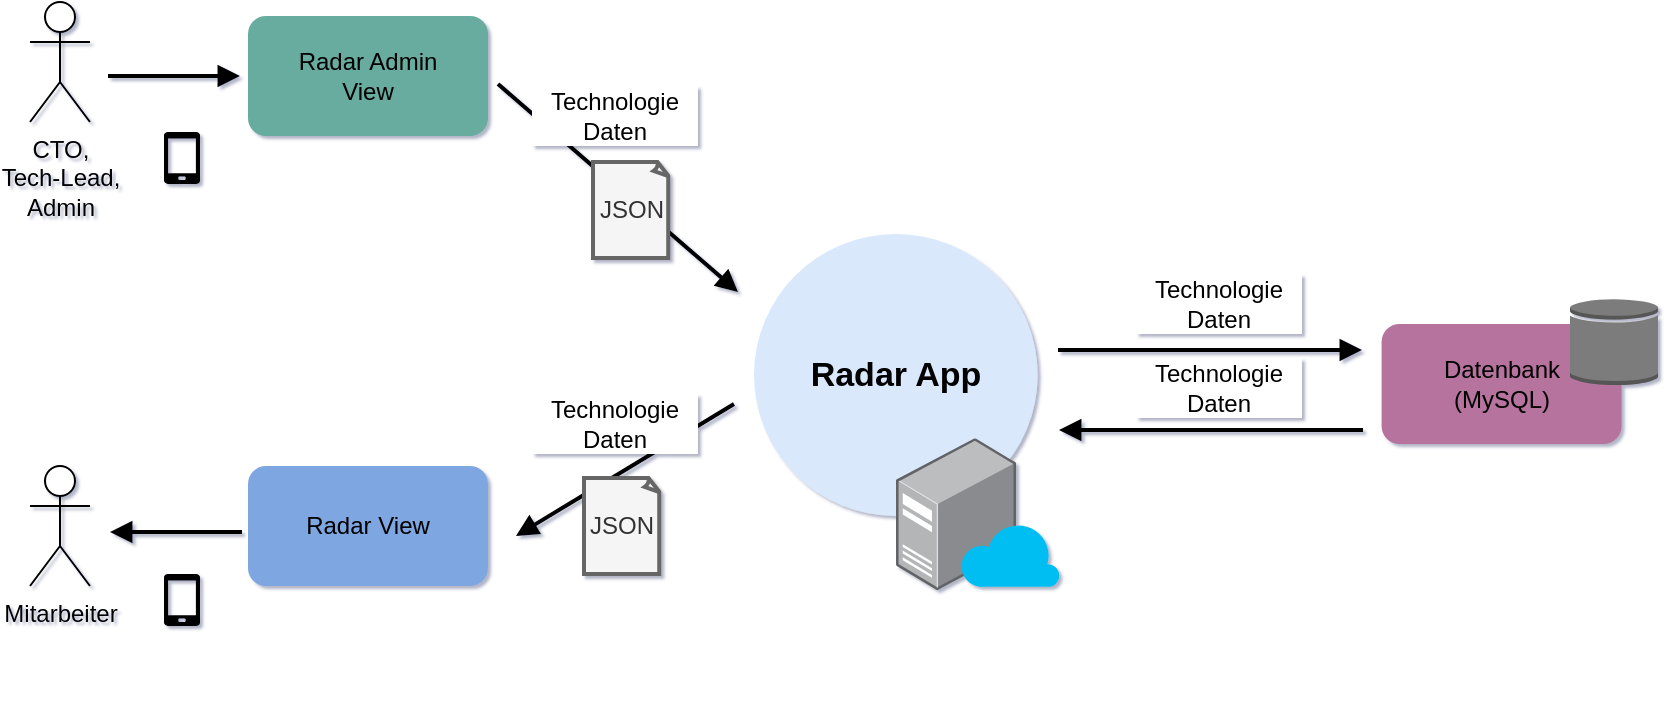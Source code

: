 <mxfile version="22.1.18" type="device" pages="3">
  <diagram name="System Context" id="PWsrpjNlWM2ix0Js0bhV">
    <mxGraphModel dx="1193" dy="613" grid="0" gridSize="10" guides="1" tooltips="1" connect="1" arrows="1" fold="1" page="1" pageScale="1" pageWidth="1169" pageHeight="827" math="0" shadow="1">
      <root>
        <mxCell id="3OkNHKKBAnKet6JqpqXn-0" />
        <mxCell id="3OkNHKKBAnKet6JqpqXn-1" parent="3OkNHKKBAnKet6JqpqXn-0" />
        <mxCell id="3OkNHKKBAnKet6JqpqXn-6" value="" style="endArrow=block;html=1;rounded=0;startArrow=none;startFill=0;endFill=1;fillColor=#dae8fc;strokeColor=#000000;strokeWidth=2;" parent="3OkNHKKBAnKet6JqpqXn-1" edge="1">
          <mxGeometry width="50" height="50" relative="1" as="geometry">
            <mxPoint x="428" y="247" as="sourcePoint" />
            <mxPoint x="548" y="351" as="targetPoint" />
          </mxGeometry>
        </mxCell>
        <mxCell id="qUv1ZflmbJ9DnBy_6KJ4-0" value="&lt;font style=&quot;font-size: 17px;&quot;&gt;&lt;b&gt;Radar App&lt;/b&gt;&lt;/font&gt;" style="ellipse;whiteSpace=wrap;html=1;fillColor=#DAE8FC;strokeColor=none;" parent="3OkNHKKBAnKet6JqpqXn-1" vertex="1">
          <mxGeometry x="556" y="322" width="141.81" height="141" as="geometry" />
        </mxCell>
        <mxCell id="qUv1ZflmbJ9DnBy_6KJ4-1" value="Radar Admin&lt;br&gt;View" style="rounded=1;whiteSpace=wrap;html=1;fillColor=#67AB9F;strokeColor=none;verticalAlign=middle;" parent="3OkNHKKBAnKet6JqpqXn-1" vertex="1">
          <mxGeometry x="303" y="213" width="120" height="60" as="geometry" />
        </mxCell>
        <mxCell id="qUv1ZflmbJ9DnBy_6KJ4-2" value="Datenbank&lt;br&gt;(MySQL)" style="rounded=1;whiteSpace=wrap;html=1;fillColor=#B5739D;strokeColor=none;verticalAlign=middle;" parent="3OkNHKKBAnKet6JqpqXn-1" vertex="1">
          <mxGeometry x="869.79" y="367" width="120" height="60" as="geometry" />
        </mxCell>
        <mxCell id="qUv1ZflmbJ9DnBy_6KJ4-6" value="Radar View" style="rounded=1;whiteSpace=wrap;html=1;fillColor=#7EA6E0;strokeColor=none;verticalAlign=middle;" parent="3OkNHKKBAnKet6JqpqXn-1" vertex="1">
          <mxGeometry x="303" y="438" width="120" height="60" as="geometry" />
        </mxCell>
        <mxCell id="qUv1ZflmbJ9DnBy_6KJ4-7" value="CTO,&lt;br&gt;Tech-Lead,&lt;br&gt;Admin" style="shape=umlActor;verticalLabelPosition=bottom;verticalAlign=top;html=1;outlineConnect=0;" parent="3OkNHKKBAnKet6JqpqXn-1" vertex="1">
          <mxGeometry x="194" y="206" width="30" height="60" as="geometry" />
        </mxCell>
        <mxCell id="qUv1ZflmbJ9DnBy_6KJ4-10" value="" style="endArrow=block;html=1;rounded=0;startArrow=none;startFill=0;endFill=1;fillColor=#dae8fc;strokeColor=#000000;strokeWidth=2;" parent="3OkNHKKBAnKet6JqpqXn-1" edge="1">
          <mxGeometry width="50" height="50" relative="1" as="geometry">
            <mxPoint x="233" y="243" as="sourcePoint" />
            <mxPoint x="299" y="243" as="targetPoint" />
          </mxGeometry>
        </mxCell>
        <mxCell id="qUv1ZflmbJ9DnBy_6KJ4-16" value="" style="endArrow=block;html=1;rounded=0;startArrow=none;startFill=0;endFill=1;fillColor=#dae8fc;strokeColor=#000000;strokeWidth=2;" parent="3OkNHKKBAnKet6JqpqXn-1" edge="1">
          <mxGeometry width="50" height="50" relative="1" as="geometry">
            <mxPoint x="546" y="407" as="sourcePoint" />
            <mxPoint x="437" y="473" as="targetPoint" />
          </mxGeometry>
        </mxCell>
        <mxCell id="qUv1ZflmbJ9DnBy_6KJ4-17" value="" style="endArrow=block;html=1;rounded=0;startArrow=none;startFill=0;endFill=1;fillColor=#dae8fc;strokeColor=#000000;strokeWidth=2;" parent="3OkNHKKBAnKet6JqpqXn-1" edge="1">
          <mxGeometry width="50" height="50" relative="1" as="geometry">
            <mxPoint x="708" y="380" as="sourcePoint" />
            <mxPoint x="860" y="380" as="targetPoint" />
          </mxGeometry>
        </mxCell>
        <mxCell id="2dAx4cfAYEyzeFtEEIi--0" value="JSON" style="whiteSpace=wrap;html=1;shape=mxgraph.basic.document;strokeWidth=2;strokeColor=#666666;fillColor=#f5f5f5;fontColor=#333333;" parent="3OkNHKKBAnKet6JqpqXn-1" vertex="1">
          <mxGeometry x="475.5" y="286" width="38" height="48" as="geometry" />
        </mxCell>
        <mxCell id="L3KhhyRXoRQfwYCywlY0-0" value="Mitarbeiter" style="shape=umlActor;verticalLabelPosition=bottom;verticalAlign=top;html=1;outlineConnect=0;" parent="3OkNHKKBAnKet6JqpqXn-1" vertex="1">
          <mxGeometry x="194" y="438" width="30" height="60" as="geometry" />
        </mxCell>
        <mxCell id="qNx4rTt5h_UctDYhjGWx-6" value="" style="endArrow=none;html=1;rounded=0;startArrow=block;startFill=1;endFill=0;fillColor=#dae8fc;strokeColor=#000000;strokeWidth=2;" edge="1" parent="3OkNHKKBAnKet6JqpqXn-1">
          <mxGeometry width="50" height="50" relative="1" as="geometry">
            <mxPoint x="234" y="471" as="sourcePoint" />
            <mxPoint x="300" y="471" as="targetPoint" />
          </mxGeometry>
        </mxCell>
        <mxCell id="qNx4rTt5h_UctDYhjGWx-9" value="JSON" style="whiteSpace=wrap;html=1;shape=mxgraph.basic.document;strokeWidth=2;strokeColor=#666666;fillColor=#f5f5f5;fontColor=#333333;" vertex="1" parent="3OkNHKKBAnKet6JqpqXn-1">
          <mxGeometry x="471" y="444" width="38" height="48" as="geometry" />
        </mxCell>
        <mxCell id="qNx4rTt5h_UctDYhjGWx-10" value="" style="endArrow=none;html=1;rounded=0;startArrow=block;startFill=1;endFill=0;fillColor=#dae8fc;strokeColor=#000000;strokeWidth=2;" edge="1" parent="3OkNHKKBAnKet6JqpqXn-1">
          <mxGeometry width="50" height="50" relative="1" as="geometry">
            <mxPoint x="708.5" y="420" as="sourcePoint" />
            <mxPoint x="860.5" y="420" as="targetPoint" />
          </mxGeometry>
        </mxCell>
        <mxCell id="qNx4rTt5h_UctDYhjGWx-11" value="Technologie&lt;br&gt;Daten" style="text;html=1;strokeColor=none;fillColor=default;align=center;verticalAlign=middle;whiteSpace=wrap;rounded=0;" vertex="1" parent="3OkNHKKBAnKet6JqpqXn-1">
          <mxGeometry x="747" y="384" width="83" height="30" as="geometry" />
        </mxCell>
        <mxCell id="qNx4rTt5h_UctDYhjGWx-12" value="Technologie&lt;br&gt;Daten" style="text;html=1;strokeColor=none;fillColor=default;align=center;verticalAlign=middle;whiteSpace=wrap;rounded=0;" vertex="1" parent="3OkNHKKBAnKet6JqpqXn-1">
          <mxGeometry x="747" y="342" width="83" height="30" as="geometry" />
        </mxCell>
        <mxCell id="qNx4rTt5h_UctDYhjGWx-13" value="Technologie&lt;br&gt;Daten" style="text;html=1;strokeColor=none;fillColor=default;align=center;verticalAlign=middle;whiteSpace=wrap;rounded=0;" vertex="1" parent="3OkNHKKBAnKet6JqpqXn-1">
          <mxGeometry x="445" y="402" width="83" height="30" as="geometry" />
        </mxCell>
        <mxCell id="qNx4rTt5h_UctDYhjGWx-14" value="Technologie Daten" style="text;html=1;strokeColor=none;fillColor=default;align=center;verticalAlign=middle;whiteSpace=wrap;rounded=0;" vertex="1" parent="3OkNHKKBAnKet6JqpqXn-1">
          <mxGeometry x="445" y="248" width="83" height="30" as="geometry" />
        </mxCell>
        <mxCell id="qNx4rTt5h_UctDYhjGWx-16" value="" style="sketch=0;pointerEvents=1;shadow=0;dashed=0;html=1;strokeColor=none;fillColor=#000000;labelPosition=center;verticalLabelPosition=bottom;verticalAlign=top;outlineConnect=0;align=center;shape=mxgraph.office.devices.cell_phone_generic;" vertex="1" parent="3OkNHKKBAnKet6JqpqXn-1">
          <mxGeometry x="261" y="271" width="18" height="26" as="geometry" />
        </mxCell>
        <mxCell id="qNx4rTt5h_UctDYhjGWx-18" value="" style="shape=image;html=1;verticalAlign=top;verticalLabelPosition=bottom;labelBackgroundColor=default;imageAspect=0;aspect=fixed;image=https://cdn0.iconfinder.com/data/icons/devices-42/512/Normal_LCD-128.png;fontColor=default;" vertex="1" parent="3OkNHKKBAnKet6JqpqXn-1">
          <mxGeometry x="284" y="275" width="59" height="59" as="geometry" />
        </mxCell>
        <mxCell id="qNx4rTt5h_UctDYhjGWx-19" value="" style="sketch=0;pointerEvents=1;shadow=0;dashed=0;html=1;strokeColor=none;fillColor=#000000;labelPosition=center;verticalLabelPosition=bottom;verticalAlign=top;outlineConnect=0;align=center;shape=mxgraph.office.devices.cell_phone_generic;" vertex="1" parent="3OkNHKKBAnKet6JqpqXn-1">
          <mxGeometry x="261" y="492" width="18" height="26" as="geometry" />
        </mxCell>
        <mxCell id="qNx4rTt5h_UctDYhjGWx-20" value="" style="shape=image;html=1;verticalAlign=top;verticalLabelPosition=bottom;labelBackgroundColor=default;imageAspect=0;aspect=fixed;image=https://cdn0.iconfinder.com/data/icons/devices-42/512/Normal_LCD-128.png;fontColor=default;" vertex="1" parent="3OkNHKKBAnKet6JqpqXn-1">
          <mxGeometry x="284" y="496" width="59" height="59" as="geometry" />
        </mxCell>
        <mxCell id="qNx4rTt5h_UctDYhjGWx-21" value="" style="image;points=[];aspect=fixed;html=1;align=center;shadow=0;dashed=0;image=img/lib/allied_telesis/computer_and_terminals/Server_Desktop.svg;" vertex="1" parent="3OkNHKKBAnKet6JqpqXn-1">
          <mxGeometry x="627" y="424" width="60" height="76.06" as="geometry" />
        </mxCell>
        <mxCell id="qNx4rTt5h_UctDYhjGWx-22" value="" style="outlineConnect=0;dashed=0;verticalLabelPosition=bottom;verticalAlign=top;align=center;html=1;shape=mxgraph.aws3.generic_database;fillColor=#7D7C7C;gradientColor=none;labelBackgroundColor=default;" vertex="1" parent="3OkNHKKBAnKet6JqpqXn-1">
          <mxGeometry x="964" y="354" width="44" height="43.5" as="geometry" />
        </mxCell>
        <mxCell id="qNx4rTt5h_UctDYhjGWx-23" value="" style="verticalLabelPosition=bottom;html=1;verticalAlign=top;align=center;strokeColor=none;fillColor=#00BEF2;shape=mxgraph.azure.cloud;" vertex="1" parent="3OkNHKKBAnKet6JqpqXn-1">
          <mxGeometry x="659" y="466" width="50" height="32.5" as="geometry" />
        </mxCell>
      </root>
    </mxGraphModel>
  </diagram>
  <diagram id="JNZTNtQ4WkllEEtq93uE" name="LogPersistor">
    <mxGraphModel dx="1593" dy="613" grid="0" gridSize="10" guides="1" tooltips="1" connect="1" arrows="1" fold="1" page="0" pageScale="1" pageWidth="1169" pageHeight="827" math="0" shadow="1">
      <root>
        <mxCell id="0" />
        <mxCell id="1" parent="0" />
        <mxCell id="Hkr3MTcpXpwOyXGEg0JC-1" value="User" style="swimlane;fontStyle=0;childLayout=stackLayout;horizontal=1;startSize=37;fillColor=#6686B5;horizontalStack=0;resizeParent=1;resizeParentMax=0;resizeLast=0;collapsible=1;marginBottom=0;whiteSpace=wrap;html=1;strokeColor=none;fontColor=#FFFFFF;" parent="1" vertex="1">
          <mxGeometry x="-54" y="325" width="139" height="137" as="geometry" />
        </mxCell>
        <mxCell id="S0xKpToKgN8cubN7hgM0-8" value="id" style="text;strokeColor=none;fillColor=#D4E1F5;align=left;verticalAlign=top;spacingLeft=4;spacingRight=4;overflow=hidden;rotatable=0;points=[[0,0.5],[1,0.5]];portConstraint=eastwest;whiteSpace=wrap;html=1;fontStyle=4" vertex="1" parent="Hkr3MTcpXpwOyXGEg0JC-1">
          <mxGeometry y="37" width="139" height="25" as="geometry" />
        </mxCell>
        <mxCell id="Hkr3MTcpXpwOyXGEg0JC-4" value="email: string" style="text;strokeColor=none;fillColor=#D4E1F5;align=left;verticalAlign=top;spacingLeft=4;spacingRight=4;overflow=hidden;rotatable=0;points=[[0,0.5],[1,0.5]];portConstraint=eastwest;whiteSpace=wrap;html=1;fontStyle=0" parent="Hkr3MTcpXpwOyXGEg0JC-1" vertex="1">
          <mxGeometry y="62" width="139" height="25" as="geometry" />
        </mxCell>
        <mxCell id="JSRrs-3UyAOpGAqoS3Q2-3" value="password: string" style="text;strokeColor=none;fillColor=#D4E1F5;align=left;verticalAlign=top;spacingLeft=4;spacingRight=4;overflow=hidden;rotatable=0;points=[[0,0.5],[1,0.5]];portConstraint=eastwest;whiteSpace=wrap;html=1;" parent="Hkr3MTcpXpwOyXGEg0JC-1" vertex="1">
          <mxGeometry y="87" width="139" height="25" as="geometry" />
        </mxCell>
        <mxCell id="S0xKpToKgN8cubN7hgM0-7" value="role: Role" style="text;strokeColor=none;fillColor=#D4E1F5;align=left;verticalAlign=top;spacingLeft=4;spacingRight=4;overflow=hidden;rotatable=0;points=[[0,0.5],[1,0.5]];portConstraint=eastwest;whiteSpace=wrap;html=1;" vertex="1" parent="Hkr3MTcpXpwOyXGEg0JC-1">
          <mxGeometry y="112" width="139" height="25" as="geometry" />
        </mxCell>
        <mxCell id="S0xKpToKgN8cubN7hgM0-1" value="Role" style="swimlane;fontStyle=0;childLayout=stackLayout;horizontal=1;startSize=37;fillColor=#67AB9F;horizontalStack=0;resizeParent=1;resizeParentMax=0;resizeLast=0;collapsible=1;marginBottom=0;whiteSpace=wrap;html=1;strokeColor=none;fontColor=#FFFFFF;" vertex="1" parent="1">
          <mxGeometry x="197" y="325" width="139" height="112" as="geometry" />
        </mxCell>
        <mxCell id="S0xKpToKgN8cubN7hgM0-9" value="id" style="text;strokeColor=none;fillColor=#D5E8D4;align=left;verticalAlign=top;spacingLeft=4;spacingRight=4;overflow=hidden;rotatable=0;points=[[0,0.5],[1,0.5]];portConstraint=eastwest;whiteSpace=wrap;html=1;fontStyle=4" vertex="1" parent="S0xKpToKgN8cubN7hgM0-1">
          <mxGeometry y="37" width="139" height="25" as="geometry" />
        </mxCell>
        <mxCell id="S0xKpToKgN8cubN7hgM0-2" value="name: string" style="text;strokeColor=none;fillColor=#D5E8D4;align=left;verticalAlign=top;spacingLeft=4;spacingRight=4;overflow=hidden;rotatable=0;points=[[0,0.5],[1,0.5]];portConstraint=eastwest;whiteSpace=wrap;html=1;fontStyle=0" vertex="1" parent="S0xKpToKgN8cubN7hgM0-1">
          <mxGeometry y="62" width="139" height="25" as="geometry" />
        </mxCell>
        <mxCell id="S0xKpToKgN8cubN7hgM0-3" value="write: bool" style="text;strokeColor=none;fillColor=#D5E8D4;align=left;verticalAlign=top;spacingLeft=4;spacingRight=4;overflow=hidden;rotatable=0;points=[[0,0.5],[1,0.5]];portConstraint=eastwest;whiteSpace=wrap;html=1;" vertex="1" parent="S0xKpToKgN8cubN7hgM0-1">
          <mxGeometry y="87" width="139" height="25" as="geometry" />
        </mxCell>
        <mxCell id="S0xKpToKgN8cubN7hgM0-4" value="Tech" style="swimlane;fontStyle=0;childLayout=stackLayout;horizontal=1;startSize=37;fillColor=#B5739D;horizontalStack=0;resizeParent=1;resizeParentMax=0;resizeLast=0;collapsible=1;marginBottom=0;whiteSpace=wrap;html=1;strokeColor=none;fontColor=#FFFFFF;" vertex="1" parent="1">
          <mxGeometry x="-54" y="540" width="139" height="162" as="geometry" />
        </mxCell>
        <mxCell id="S0xKpToKgN8cubN7hgM0-5" value="id" style="text;strokeColor=none;fillColor=#E6D0DE;align=left;verticalAlign=top;spacingLeft=4;spacingRight=4;overflow=hidden;rotatable=0;points=[[0,0.5],[1,0.5]];portConstraint=eastwest;whiteSpace=wrap;html=1;fontStyle=4" vertex="1" parent="S0xKpToKgN8cubN7hgM0-4">
          <mxGeometry y="37" width="139" height="25" as="geometry" />
        </mxCell>
        <mxCell id="S0xKpToKgN8cubN7hgM0-6" value="name: string" style="text;strokeColor=none;fillColor=#E6D0DE;align=left;verticalAlign=top;spacingLeft=4;spacingRight=4;overflow=hidden;rotatable=0;points=[[0,0.5],[1,0.5]];portConstraint=eastwest;whiteSpace=wrap;html=1;" vertex="1" parent="S0xKpToKgN8cubN7hgM0-4">
          <mxGeometry y="62" width="139" height="25" as="geometry" />
        </mxCell>
        <mxCell id="qFDnYNQq_pEMgKMf-b5Z-11" value="description: string" style="text;strokeColor=none;fillColor=#E6D0DE;align=left;verticalAlign=top;spacingLeft=4;spacingRight=4;overflow=hidden;rotatable=0;points=[[0,0.5],[1,0.5]];portConstraint=eastwest;whiteSpace=wrap;html=1;" vertex="1" parent="S0xKpToKgN8cubN7hgM0-4">
          <mxGeometry y="87" width="139" height="25" as="geometry" />
        </mxCell>
        <mxCell id="S0xKpToKgN8cubN7hgM0-11" value="stage: enum" style="text;strokeColor=none;fillColor=#E6D0DE;align=left;verticalAlign=top;spacingLeft=4;spacingRight=4;overflow=hidden;rotatable=0;points=[[0,0.5],[1,0.5]];portConstraint=eastwest;whiteSpace=wrap;html=1;" vertex="1" parent="S0xKpToKgN8cubN7hgM0-4">
          <mxGeometry y="112" width="139" height="25" as="geometry" />
        </mxCell>
        <mxCell id="S0xKpToKgN8cubN7hgM0-10" value="category: Category" style="text;strokeColor=none;fillColor=#E6D0DE;align=left;verticalAlign=top;spacingLeft=4;spacingRight=4;overflow=hidden;rotatable=0;points=[[0,0.5],[1,0.5]];portConstraint=eastwest;whiteSpace=wrap;html=1;" vertex="1" parent="S0xKpToKgN8cubN7hgM0-4">
          <mxGeometry y="137" width="139" height="25" as="geometry" />
        </mxCell>
        <mxCell id="S0xKpToKgN8cubN7hgM0-12" value="Category" style="swimlane;fontStyle=0;childLayout=stackLayout;horizontal=1;startSize=37;fillColor=#B5739D;horizontalStack=0;resizeParent=1;resizeParentMax=0;resizeLast=0;collapsible=1;marginBottom=0;whiteSpace=wrap;html=1;strokeColor=none;fontColor=#FFFFFF;" vertex="1" parent="1">
          <mxGeometry x="197" y="517" width="139" height="87" as="geometry" />
        </mxCell>
        <mxCell id="S0xKpToKgN8cubN7hgM0-13" value="id" style="text;strokeColor=none;fillColor=#E6D0DE;align=left;verticalAlign=top;spacingLeft=4;spacingRight=4;overflow=hidden;rotatable=0;points=[[0,0.5],[1,0.5]];portConstraint=eastwest;whiteSpace=wrap;html=1;fontStyle=4" vertex="1" parent="S0xKpToKgN8cubN7hgM0-12">
          <mxGeometry y="37" width="139" height="25" as="geometry" />
        </mxCell>
        <mxCell id="S0xKpToKgN8cubN7hgM0-14" value="name: string" style="text;strokeColor=none;fillColor=#E6D0DE;align=left;verticalAlign=top;spacingLeft=4;spacingRight=4;overflow=hidden;rotatable=0;points=[[0,0.5],[1,0.5]];portConstraint=eastwest;whiteSpace=wrap;html=1;" vertex="1" parent="S0xKpToKgN8cubN7hgM0-12">
          <mxGeometry y="62" width="139" height="25" as="geometry" />
        </mxCell>
        <mxCell id="qFDnYNQq_pEMgKMf-b5Z-2" value="&lt;span style=&quot;background-color: initial;&quot;&gt;Frameworks&lt;/span&gt;&lt;br&gt;&lt;span style=&quot;background-color: initial;&quot;&gt;Tools&lt;/span&gt;&lt;br&gt;&lt;span style=&quot;background-color: initial;&quot;&gt;Languages&lt;/span&gt;&lt;br&gt;&lt;span style=&quot;background-color: initial;&quot;&gt;Platforms&lt;/span&gt;&lt;br&gt;&lt;span style=&quot;background-color: initial;&quot;&gt;Techniques&lt;/span&gt;" style="text;html=1;strokeColor=none;fillColor=default;align=left;verticalAlign=middle;whiteSpace=wrap;rounded=0;fontSize=9;" vertex="1" parent="1">
          <mxGeometry x="358" y="493" width="60" height="63.5" as="geometry" />
        </mxCell>
        <mxCell id="qFDnYNQq_pEMgKMf-b5Z-3" value="&lt;span style=&quot;background-color: initial;&quot;&gt;User&lt;/span&gt;&lt;br&gt;&lt;span style=&quot;background-color: initial;&quot;&gt;CTO&lt;/span&gt;&lt;br&gt;&lt;span style=&quot;background-color: initial;&quot;&gt;Tech-Lead&lt;/span&gt;&lt;br&gt;&lt;span style=&quot;background-color: initial;&quot;&gt;Admin&lt;/span&gt;" style="text;html=1;strokeColor=none;fillColor=default;align=left;verticalAlign=middle;whiteSpace=wrap;rounded=0;fontSize=9;" vertex="1" parent="1">
          <mxGeometry x="358" y="303" width="53" height="44" as="geometry" />
        </mxCell>
        <mxCell id="qFDnYNQq_pEMgKMf-b5Z-4" value="&lt;span style=&quot;color: rgb(234, 107, 102); background-color: initial;&quot;&gt;Hold&lt;/span&gt;&lt;br&gt;&lt;span style=&quot;color: rgb(255, 181, 112); background-color: initial;&quot;&gt;Assess&lt;/span&gt;&lt;br&gt;&lt;span style=&quot;color: rgb(103, 171, 159); background-color: initial;&quot;&gt;Trial&lt;/span&gt;&lt;br&gt;&lt;span style=&quot;color: rgb(126, 166, 224); background-color: initial;&quot;&gt;Adopt&lt;/span&gt;" style="text;html=1;strokeColor=none;fillColor=default;align=left;verticalAlign=middle;whiteSpace=wrap;rounded=0;fontSize=9;" vertex="1" parent="1">
          <mxGeometry x="-133" y="524" width="40" height="53.25" as="geometry" />
        </mxCell>
        <mxCell id="qFDnYNQq_pEMgKMf-b5Z-5" value="Project" style="swimlane;fontStyle=0;childLayout=stackLayout;horizontal=1;startSize=37;fillColor=#B5739D;horizontalStack=0;resizeParent=1;resizeParentMax=0;resizeLast=0;collapsible=1;marginBottom=0;whiteSpace=wrap;html=1;strokeColor=none;fontColor=#FFFFFF;" vertex="1" parent="1">
          <mxGeometry x="197" y="673" width="139" height="162" as="geometry" />
        </mxCell>
        <mxCell id="qFDnYNQq_pEMgKMf-b5Z-6" value="id" style="text;strokeColor=none;fillColor=#E6D0DE;align=left;verticalAlign=top;spacingLeft=4;spacingRight=4;overflow=hidden;rotatable=0;points=[[0,0.5],[1,0.5]];portConstraint=eastwest;whiteSpace=wrap;html=1;fontStyle=4" vertex="1" parent="qFDnYNQq_pEMgKMf-b5Z-5">
          <mxGeometry y="37" width="139" height="25" as="geometry" />
        </mxCell>
        <mxCell id="qFDnYNQq_pEMgKMf-b5Z-7" value="name: string" style="text;strokeColor=none;fillColor=#E6D0DE;align=left;verticalAlign=top;spacingLeft=4;spacingRight=4;overflow=hidden;rotatable=0;points=[[0,0.5],[1,0.5]];portConstraint=eastwest;whiteSpace=wrap;html=1;" vertex="1" parent="qFDnYNQq_pEMgKMf-b5Z-5">
          <mxGeometry y="62" width="139" height="25" as="geometry" />
        </mxCell>
        <mxCell id="qFDnYNQq_pEMgKMf-b5Z-12" value="description: string" style="text;strokeColor=none;fillColor=#E6D0DE;align=left;verticalAlign=top;spacingLeft=4;spacingRight=4;overflow=hidden;rotatable=0;points=[[0,0.5],[1,0.5]];portConstraint=eastwest;whiteSpace=wrap;html=1;" vertex="1" parent="qFDnYNQq_pEMgKMf-b5Z-5">
          <mxGeometry y="87" width="139" height="25" as="geometry" />
        </mxCell>
        <mxCell id="qFDnYNQq_pEMgKMf-b5Z-10" value="start: date" style="text;strokeColor=none;fillColor=#E6D0DE;align=left;verticalAlign=top;spacingLeft=4;spacingRight=4;overflow=hidden;rotatable=0;points=[[0,0.5],[1,0.5]];portConstraint=eastwest;whiteSpace=wrap;html=1;" vertex="1" parent="qFDnYNQq_pEMgKMf-b5Z-5">
          <mxGeometry y="112" width="139" height="25" as="geometry" />
        </mxCell>
        <mxCell id="qFDnYNQq_pEMgKMf-b5Z-8" value="state: enum" style="text;strokeColor=none;fillColor=#E6D0DE;align=left;verticalAlign=top;spacingLeft=4;spacingRight=4;overflow=hidden;rotatable=0;points=[[0,0.5],[1,0.5]];portConstraint=eastwest;whiteSpace=wrap;html=1;" vertex="1" parent="qFDnYNQq_pEMgKMf-b5Z-5">
          <mxGeometry y="137" width="139" height="25" as="geometry" />
        </mxCell>
      </root>
    </mxGraphModel>
  </diagram>
  <diagram name="C4 Component" id="zhOwaqE3LZWm2vX7Hq_P">
    <mxGraphModel dx="2085" dy="1266" grid="0" gridSize="10" guides="1" tooltips="1" connect="1" arrows="1" fold="1" page="0" pageScale="1" pageWidth="1169" pageHeight="827" math="0" shadow="0">
      <root>
        <mxCell id="WGap_7K1UXHqGxUl4VkD-0" />
        <mxCell id="WGap_7K1UXHqGxUl4VkD-1" parent="WGap_7K1UXHqGxUl4VkD-0" />
        <mxCell id="WGap_7K1UXHqGxUl4VkD-2" value="" style="rounded=0;whiteSpace=wrap;html=1;strokeWidth=4;strokeColor=#7EA6E0;" parent="WGap_7K1UXHqGxUl4VkD-1" vertex="1">
          <mxGeometry x="-85" y="-44" width="1623" height="607" as="geometry" />
        </mxCell>
        <mxCell id="WGap_7K1UXHqGxUl4VkD-3" value="&lt;b style=&quot;border-color: var(--border-color); color: rgb(126, 166, 224); font-size: 16px;&quot;&gt;Logger&lt;/b&gt;" style="text;html=1;strokeColor=none;fillColor=none;align=center;verticalAlign=middle;whiteSpace=wrap;rounded=0;fontSize=16;" parent="WGap_7K1UXHqGxUl4VkD-1" vertex="1">
          <mxGeometry x="-77" y="-37" width="60" height="30" as="geometry" />
        </mxCell>
        <mxCell id="WGap_7K1UXHqGxUl4VkD-6" value="" style="rounded=1;whiteSpace=wrap;html=1;strokeWidth=3;fillColor=none;strokeColor=#D4E1F5;dashed=1;arcSize=9;" parent="WGap_7K1UXHqGxUl4VkD-1" vertex="1">
          <mxGeometry x="743" y="-26" width="776" height="362" as="geometry" />
        </mxCell>
        <mxCell id="WGap_7K1UXHqGxUl4VkD-9" value="&lt;b style=&quot;border-color: var(--border-color); font-size: 12px;&quot;&gt;Docker Container&lt;/b&gt;" style="text;html=1;strokeColor=none;fillColor=none;align=right;verticalAlign=middle;whiteSpace=wrap;rounded=0;fontSize=12;fontColor=#D4E1F5;" parent="WGap_7K1UXHqGxUl4VkD-1" vertex="1">
          <mxGeometry x="1303" y="-29" width="182.25" height="30" as="geometry" />
        </mxCell>
        <mxCell id="WGap_7K1UXHqGxUl4VkD-12" value="" style="rounded=0;orthogonalLoop=1;jettySize=auto;html=1;endArrow=halfCircle;endFill=0;endSize=6;strokeWidth=3;sketch=0;exitX=0.5;exitY=1;exitDx=0;exitDy=0;strokeColor=#B9E0A5;" parent="WGap_7K1UXHqGxUl4VkD-1" source="WGap_7K1UXHqGxUl4VkD-4" target="WGap_7K1UXHqGxUl4VkD-14" edge="1">
          <mxGeometry relative="1" as="geometry">
            <mxPoint x="-180" y="-54" as="sourcePoint" />
          </mxGeometry>
        </mxCell>
        <mxCell id="WGap_7K1UXHqGxUl4VkD-13" value="" style="rounded=0;orthogonalLoop=1;jettySize=auto;html=1;endArrow=oval;endFill=0;sketch=0;sourcePerimeterSpacing=0;targetPerimeterSpacing=0;endSize=10;strokeWidth=3;strokeColor=#A9C4EB;" parent="WGap_7K1UXHqGxUl4VkD-1" source="WGap_7K1UXHqGxUl4VkD-18" target="WGap_7K1UXHqGxUl4VkD-14" edge="1">
          <mxGeometry relative="1" as="geometry">
            <mxPoint x="82" y="4" as="sourcePoint" />
            <mxPoint x="33" y="-77" as="targetPoint" />
          </mxGeometry>
        </mxCell>
        <mxCell id="WGap_7K1UXHqGxUl4VkD-14" value="" style="ellipse;whiteSpace=wrap;html=1;align=center;aspect=fixed;fillColor=none;strokeColor=none;resizable=0;perimeter=centerPerimeter;rotatable=0;allowArrows=0;points=[];outlineConnect=1;" parent="WGap_7K1UXHqGxUl4VkD-1" vertex="1">
          <mxGeometry x="76.5" y="-100" width="10" height="10" as="geometry" />
        </mxCell>
        <mxCell id="WGap_7K1UXHqGxUl4VkD-17" value="" style="shape=module;align=left;spacingLeft=20;align=center;verticalAlign=top;whiteSpace=wrap;html=1;strokeColor=#7EA6E0;strokeWidth=3;fillColor=#F0F6FF;" parent="WGap_7K1UXHqGxUl4VkD-1" vertex="1">
          <mxGeometry x="1511" y="-61" width="46" height="49" as="geometry" />
        </mxCell>
        <mxCell id="WGap_7K1UXHqGxUl4VkD-19" value="" style="rounded=0;orthogonalLoop=1;jettySize=auto;html=1;endArrow=oval;endFill=0;sketch=0;sourcePerimeterSpacing=0;targetPerimeterSpacing=0;endSize=10;exitX=0;exitY=0.5;exitDx=0;exitDy=0;strokeWidth=3;strokeColor=#A9C4EB;" parent="WGap_7K1UXHqGxUl4VkD-1" source="WGap_7K1UXHqGxUl4VkD-21" edge="1">
          <mxGeometry relative="1" as="geometry">
            <mxPoint x="666.25" y="114" as="sourcePoint" />
            <mxPoint x="676.75" y="101" as="targetPoint" />
          </mxGeometry>
        </mxCell>
        <mxCell id="WGap_7K1UXHqGxUl4VkD-20" value="" style="rounded=0;whiteSpace=wrap;html=1;strokeColor=none;fillColor=#7EA6E0;" parent="WGap_7K1UXHqGxUl4VkD-1" vertex="1">
          <mxGeometry x="622.25" y="92.5" width="18" height="18" as="geometry" />
        </mxCell>
        <mxCell id="WGap_7K1UXHqGxUl4VkD-21" value="" style="rounded=0;whiteSpace=wrap;html=1;strokeColor=none;fillColor=#7EA6E0;" parent="WGap_7K1UXHqGxUl4VkD-1" vertex="1">
          <mxGeometry x="755.25" y="93.5" width="18" height="17" as="geometry" />
        </mxCell>
        <mxCell id="WGap_7K1UXHqGxUl4VkD-22" value="" style="rounded=0;orthogonalLoop=1;jettySize=auto;html=1;endArrow=halfCircle;endFill=0;endSize=6;strokeWidth=3;sketch=0;exitX=1;exitY=0.5;exitDx=0;exitDy=0;strokeColor=#A9C4EB;fontColor=#7EA6E0;" parent="WGap_7K1UXHqGxUl4VkD-1" source="WGap_7K1UXHqGxUl4VkD-20" edge="1">
          <mxGeometry relative="1" as="geometry">
            <mxPoint x="533.25" y="-128" as="sourcePoint" />
            <mxPoint x="676" y="101" as="targetPoint" />
          </mxGeometry>
        </mxCell>
        <mxCell id="WGap_7K1UXHqGxUl4VkD-24" value="" style="endArrow=none;dashed=1;html=1;rounded=0;strokeWidth=3;strokeColor=#A9C4EB;entryX=0.5;entryY=0;entryDx=0;entryDy=0;" parent="WGap_7K1UXHqGxUl4VkD-1" edge="1">
          <mxGeometry width="50" height="50" relative="1" as="geometry">
            <mxPoint x="700.25" y="348" as="sourcePoint" />
            <mxPoint x="702.25" y="-44" as="targetPoint" />
          </mxGeometry>
        </mxCell>
        <mxCell id="WGap_7K1UXHqGxUl4VkD-25" value="&lt;i&gt;TCP/IP&lt;/i&gt;&lt;br&gt;&lt;b&gt;gRPC&lt;/b&gt;" style="shape=parallelogram;perimeter=parallelogramPerimeter;whiteSpace=wrap;html=1;fixedSize=1;fillColor=#CCCCCC;strokeColor=#808080;fontColor=#333333;strokeWidth=3;" parent="WGap_7K1UXHqGxUl4VkD-1" vertex="1">
          <mxGeometry x="655.25" y="31" width="95" height="38" as="geometry" />
        </mxCell>
        <mxCell id="WGap_7K1UXHqGxUl4VkD-26" value="&lt;i style=&quot;&quot;&gt;Interface&lt;/i&gt;&lt;br&gt;&lt;b&gt;StringPersistor&lt;/b&gt;" style="shape=parallelogram;perimeter=parallelogramPerimeter;whiteSpace=wrap;html=1;fixedSize=1;fillColor=#CCCCCC;strokeColor=#808080;fontColor=#333333;strokeWidth=3;" parent="WGap_7K1UXHqGxUl4VkD-1" vertex="1">
          <mxGeometry x="120.38" y="549.75" width="120" height="38" as="geometry" />
        </mxCell>
        <mxCell id="WGap_7K1UXHqGxUl4VkD-28" value="" style="rounded=0;orthogonalLoop=1;jettySize=auto;html=1;endArrow=oval;endFill=0;sketch=0;sourcePerimeterSpacing=0;targetPerimeterSpacing=0;endSize=10;exitX=0.5;exitY=0;exitDx=0;exitDy=0;strokeWidth=3;strokeColor=#FFCE9F;entryX=0.082;entryY=1;entryDx=0;entryDy=0;entryPerimeter=0;fontStyle=4" parent="WGap_7K1UXHqGxUl4VkD-1" source="WGap_7K1UXHqGxUl4VkD-5" edge="1">
          <mxGeometry relative="1" as="geometry">
            <mxPoint x="222" y="72.75" as="sourcePoint" />
            <mxPoint x="91.284" y="541.75" as="targetPoint" />
          </mxGeometry>
        </mxCell>
        <mxCell id="WGap_7K1UXHqGxUl4VkD-29" value="" style="rounded=0;whiteSpace=wrap;html=1;strokeColor=none;fillColor=#97D077;" parent="WGap_7K1UXHqGxUl4VkD-1" vertex="1">
          <mxGeometry x="72.88" y="-150" width="18.25" height="17" as="geometry" />
        </mxCell>
        <mxCell id="WGap_7K1UXHqGxUl4VkD-30" value="" style="rounded=0;whiteSpace=wrap;html=1;strokeColor=none;fillColor=#FFB570;" parent="WGap_7K1UXHqGxUl4VkD-1" vertex="1">
          <mxGeometry x="81.25" y="613.75" width="17" height="19" as="geometry" />
        </mxCell>
        <mxCell id="WGap_7K1UXHqGxUl4VkD-33" value="" style="endArrow=none;dashed=1;html=1;rounded=0;entryX=0.998;entryY=0.652;entryDx=0;entryDy=0;strokeWidth=3;strokeColor=#A9C4EB;exitX=-0.001;exitY=0.648;exitDx=0;exitDy=0;exitPerimeter=0;entryPerimeter=0;" parent="WGap_7K1UXHqGxUl4VkD-1" source="WGap_7K1UXHqGxUl4VkD-2" target="WGap_7K1UXHqGxUl4VkD-2" edge="1">
          <mxGeometry width="50" height="50" relative="1" as="geometry">
            <mxPoint x="269" y="338" as="sourcePoint" />
            <mxPoint x="269" y="16" as="targetPoint" />
          </mxGeometry>
        </mxCell>
        <mxCell id="KcWEL4tCAEOGpetpcVfy-0" value="&lt;i style=&quot;&quot;&gt;Interface&lt;/i&gt;&lt;br&gt;&lt;b&gt;Logger&lt;/b&gt;" style="shape=parallelogram;perimeter=parallelogramPerimeter;whiteSpace=wrap;html=1;fixedSize=1;fillColor=#CCCCCC;strokeColor=#808080;fontColor=#333333;strokeWidth=3;" parent="WGap_7K1UXHqGxUl4VkD-1" vertex="1">
          <mxGeometry x="103" y="-102" width="120" height="38" as="geometry" />
        </mxCell>
        <mxCell id="WGap_7K1UXHqGxUl4VkD-18" value="" style="rounded=0;whiteSpace=wrap;html=1;strokeColor=none;fillColor=#7EA6E0;" parent="WGap_7K1UXHqGxUl4VkD-1" vertex="1">
          <mxGeometry x="73.88" y="-15" width="17.25" height="18" as="geometry" />
        </mxCell>
        <mxCell id="WGap_7K1UXHqGxUl4VkD-4" value="&lt;font color=&quot;#97d077&quot; style=&quot;font-size: 15px;&quot;&gt;&lt;b&gt;DemoApp&lt;/b&gt;&lt;/font&gt;" style="rounded=0;whiteSpace=wrap;html=1;strokeWidth=4;strokeColor=#97D077;fillColor=#F1FEF1;" parent="WGap_7K1UXHqGxUl4VkD-1" vertex="1">
          <mxGeometry x="6" y="-215" width="151" height="72" as="geometry" />
        </mxCell>
        <mxCell id="WGap_7K1UXHqGxUl4VkD-15" value="" style="shape=module;align=left;spacingLeft=20;align=center;verticalAlign=top;whiteSpace=wrap;html=1;strokeColor=#97D077;strokeWidth=3;fillColor=#F1FEF1;" parent="WGap_7K1UXHqGxUl4VkD-1" vertex="1">
          <mxGeometry x="130" y="-228" width="46" height="49" as="geometry" />
        </mxCell>
        <mxCell id="WGap_7K1UXHqGxUl4VkD-5" value="&lt;font color=&quot;#ffb570&quot; style=&quot;font-size: 15px;&quot;&gt;&lt;b style=&quot;&quot;&gt;StringPersistorFile&lt;/b&gt;&lt;/font&gt;" style="rounded=0;whiteSpace=wrap;html=1;strokeWidth=4;strokeColor=#FFB570;fillColor=#FDF2E7;" parent="WGap_7K1UXHqGxUl4VkD-1" vertex="1">
          <mxGeometry x="-19" y="622.75" width="217.5" height="72" as="geometry" />
        </mxCell>
        <mxCell id="WGap_7K1UXHqGxUl4VkD-16" value="" style="shape=module;align=left;spacingLeft=20;align=center;verticalAlign=top;whiteSpace=wrap;html=1;strokeColor=#FFB570;strokeWidth=3;fillColor=#FDF2E7;" parent="WGap_7K1UXHqGxUl4VkD-1" vertex="1">
          <mxGeometry x="170.75" y="606.75" width="46" height="49" as="geometry" />
        </mxCell>
        <mxCell id="WGap_7K1UXHqGxUl4VkD-10" value="" style="rounded=1;whiteSpace=wrap;html=1;strokeWidth=3;strokeColor=#7EA6E0;fillColor=#F0F6FF;arcSize=8;" parent="WGap_7K1UXHqGxUl4VkD-1" vertex="1">
          <mxGeometry x="-33" y="-4" width="661" height="326" as="geometry" />
        </mxCell>
        <mxCell id="6vE3cE2ghhiLQ3v0NX1T-0" value="&lt;font style=&quot;font-size: 14px;&quot; color=&quot;#ffffff&quot;&gt;&lt;b&gt;Distributed&lt;br&gt;Logger&lt;/b&gt;&lt;/font&gt;" style="rounded=1;whiteSpace=wrap;html=1;strokeWidth=3;shadow=0;strokeColor=none;fillColor=#A9C4EB;glass=0;arcSize=8;" parent="WGap_7K1UXHqGxUl4VkD-1" vertex="1">
          <mxGeometry x="15.5" y="73.25" width="131.99" height="73.5" as="geometry" />
        </mxCell>
        <mxCell id="W9MN3MFFY5Va1ulGQVxV-3" value="&lt;b style=&quot;border-color: var(--border-color); color: rgb(126, 166, 224); font-size: 16px;&quot;&gt;Logger Component&lt;/b&gt;" style="text;html=1;strokeColor=none;fillColor=none;align=right;verticalAlign=middle;whiteSpace=wrap;rounded=0;fontSize=16;" parent="WGap_7K1UXHqGxUl4VkD-1" vertex="1">
          <mxGeometry x="413" y="-7" width="207" height="35" as="geometry" />
        </mxCell>
        <mxCell id="W9MN3MFFY5Va1ulGQVxV-6" value="&lt;span style=&quot;border-color: var(--border-color); color: rgb(126, 166, 224);&quot;&gt;sends log&lt;/span&gt;" style="text;html=1;strokeColor=none;fillColor=none;align=center;verticalAlign=middle;whiteSpace=wrap;rounded=0;fontSize=14;" parent="WGap_7K1UXHqGxUl4VkD-1" vertex="1">
          <mxGeometry x="509" y="65.5" width="101" height="47" as="geometry" />
        </mxCell>
        <mxCell id="W9MN3MFFY5Va1ulGQVxV-10" style="rounded=0;orthogonalLoop=1;jettySize=auto;html=1;exitX=0.173;exitY=0.018;exitDx=0;exitDy=0;endArrow=block;endFill=1;strokeWidth=2;strokeColor=#7EA6E0;dashed=1;entryX=0.5;entryY=0;entryDx=0;entryDy=0;exitPerimeter=0;" parent="WGap_7K1UXHqGxUl4VkD-1" source="WGap_7K1UXHqGxUl4VkD-10" target="6vE3cE2ghhiLQ3v0NX1T-0" edge="1">
          <mxGeometry relative="1" as="geometry">
            <mxPoint x="93" y="13" as="sourcePoint" />
            <mxPoint x="389" y="77" as="targetPoint" />
          </mxGeometry>
        </mxCell>
        <mxCell id="W9MN3MFFY5Va1ulGQVxV-11" value="&lt;font color=&quot;#7ea6e0&quot;&gt;logs&amp;nbsp;&lt;/font&gt;" style="text;html=1;strokeColor=none;fillColor=none;align=center;verticalAlign=middle;whiteSpace=wrap;rounded=0;fontSize=14;" parent="WGap_7K1UXHqGxUl4VkD-1" vertex="1">
          <mxGeometry x="72.88" y="11" width="72.01" height="39" as="geometry" />
        </mxCell>
        <mxCell id="ktwEsMU4ccCFR6Lyg7ZV-0" value="&lt;font style=&quot;font-size: 10px;&quot;&gt;[TCP - HTTP/2]&lt;/font&gt;" style="text;html=1;strokeColor=none;fillColor=none;align=center;verticalAlign=middle;whiteSpace=wrap;rounded=0;fontSize=10;fontStyle=1;fontColor=#5F7DA8;" parent="WGap_7K1UXHqGxUl4VkD-1" vertex="1">
          <mxGeometry x="640.25" y="112.5" width="102" height="28" as="geometry" />
        </mxCell>
        <mxCell id="tkSfd35lk-acOwA17b1g-2" value="" style="rounded=1;whiteSpace=wrap;html=1;strokeWidth=3;fillColor=none;strokeColor=#D4E1F5;dashed=1;arcSize=9;" parent="WGap_7K1UXHqGxUl4VkD-1" vertex="1">
          <mxGeometry x="-55" y="363" width="1572" height="182" as="geometry" />
        </mxCell>
        <mxCell id="tkSfd35lk-acOwA17b1g-3" value="&lt;b style=&quot;border-color: var(--border-color); font-size: 12px;&quot;&gt;Logger Common&lt;/b&gt;" style="text;html=1;strokeColor=none;fillColor=none;align=right;verticalAlign=middle;whiteSpace=wrap;rounded=0;fontSize=12;fontColor=#D4E1F5;" parent="WGap_7K1UXHqGxUl4VkD-1" vertex="1">
          <mxGeometry x="1391" y="365" width="115" height="30" as="geometry" />
        </mxCell>
        <mxCell id="WGap_7K1UXHqGxUl4VkD-7" value="Log Cache" style="whiteSpace=wrap;html=1;shape=mxgraph.basic.document;strokeWidth=2;strokeColor=#666666;fillColor=#f5f5f5;fontColor=#333333;" parent="WGap_7K1UXHqGxUl4VkD-1" vertex="1">
          <mxGeometry x="66.31" y="223.25" width="52" height="60" as="geometry" />
        </mxCell>
        <mxCell id="cVCIbZ9VuloiQ6fDPICI-0" value="" style="rounded=0;orthogonalLoop=1;jettySize=auto;html=1;endArrow=oval;endFill=0;sketch=0;sourcePerimeterSpacing=0;targetPerimeterSpacing=0;endSize=10;exitX=0.5;exitY=1;exitDx=0;exitDy=0;strokeWidth=3;strokeColor=#A9C4EB;" parent="WGap_7K1UXHqGxUl4VkD-1" source="cVCIbZ9VuloiQ6fDPICI-1" edge="1">
          <mxGeometry relative="1" as="geometry">
            <mxPoint x="1228" y="160" as="sourcePoint" />
            <mxPoint x="1322" y="-103.19" as="targetPoint" />
          </mxGeometry>
        </mxCell>
        <mxCell id="cVCIbZ9VuloiQ6fDPICI-1" value="" style="rounded=0;whiteSpace=wrap;html=1;strokeColor=none;fillColor=#7EA6E0;" parent="WGap_7K1UXHqGxUl4VkD-1" vertex="1">
          <mxGeometry x="1312.5" y="-16" width="18" height="17" as="geometry" />
        </mxCell>
        <mxCell id="cVCIbZ9VuloiQ6fDPICI-2" value="" style="rounded=0;orthogonalLoop=1;jettySize=auto;html=1;endArrow=halfCircle;endFill=0;endSize=6;strokeWidth=3;sketch=0;exitX=0.5;exitY=0;exitDx=0;exitDy=0;strokeColor=#B8A1C4;" parent="WGap_7K1UXHqGxUl4VkD-1" source="cVCIbZ9VuloiQ6fDPICI-3" edge="1">
          <mxGeometry relative="1" as="geometry">
            <mxPoint x="1060" y="-68.5" as="sourcePoint" />
            <mxPoint x="1322" y="-103.5" as="targetPoint" />
          </mxGeometry>
        </mxCell>
        <mxCell id="cVCIbZ9VuloiQ6fDPICI-3" value="" style="rounded=0;whiteSpace=wrap;html=1;strokeColor=none;fillColor=#B5739D;" parent="WGap_7K1UXHqGxUl4VkD-1" vertex="1">
          <mxGeometry x="1312.25" y="-159.5" width="18.25" height="17" as="geometry" />
        </mxCell>
        <mxCell id="cVCIbZ9VuloiQ6fDPICI-4" value="&lt;font color=&quot;#b5739d&quot; style=&quot;font-size: 15px;&quot;&gt;&lt;b style=&quot;&quot;&gt;Viewer&lt;/b&gt;&lt;/font&gt;" style="rounded=0;whiteSpace=wrap;html=1;strokeWidth=4;strokeColor=#B5739D;fillColor=#F5DDEC;" parent="WGap_7K1UXHqGxUl4VkD-1" vertex="1">
          <mxGeometry x="1246" y="-227.5" width="151" height="72" as="geometry" />
        </mxCell>
        <mxCell id="cVCIbZ9VuloiQ6fDPICI-5" value="" style="shape=module;align=left;spacingLeft=20;align=center;verticalAlign=top;whiteSpace=wrap;html=1;strokeColor=#B5739D;strokeWidth=3;fillColor=#F5DDEC;" parent="WGap_7K1UXHqGxUl4VkD-1" vertex="1">
          <mxGeometry x="1370" y="-242.5" width="46" height="49" as="geometry" />
        </mxCell>
        <mxCell id="cVCIbZ9VuloiQ6fDPICI-6" value="&lt;i&gt;TCP/IP&lt;/i&gt;&lt;br&gt;&lt;b&gt;WebSocket&lt;/b&gt;" style="shape=parallelogram;perimeter=parallelogramPerimeter;whiteSpace=wrap;html=1;fixedSize=1;fillColor=#CCCCCC;strokeColor=#808080;fontColor=#333333;strokeWidth=3;" parent="WGap_7K1UXHqGxUl4VkD-1" vertex="1">
          <mxGeometry x="1342" y="-118" width="102" height="38" as="geometry" />
        </mxCell>
        <mxCell id="WGap_7K1UXHqGxUl4VkD-11" value="" style="rounded=1;whiteSpace=wrap;html=1;strokeWidth=3;strokeColor=#7EA6E0;fillColor=#F0F6FF;" parent="WGap_7K1UXHqGxUl4VkD-1" vertex="1">
          <mxGeometry x="764" y="-2.5" width="735" height="313.5" as="geometry" />
        </mxCell>
        <mxCell id="HIDA2bmIwKHHzGUBeAMI-0" value="&lt;b style=&quot;border-color: var(--border-color); color: rgb(126, 166, 224); font-size: 16px;&quot;&gt;Logger Server&lt;/b&gt;" style="text;html=1;strokeColor=none;fillColor=none;align=right;verticalAlign=middle;whiteSpace=wrap;rounded=0;fontSize=16;" parent="WGap_7K1UXHqGxUl4VkD-1" vertex="1">
          <mxGeometry x="1278.25" y="-2.5" width="207" height="35" as="geometry" />
        </mxCell>
        <mxCell id="HIDA2bmIwKHHzGUBeAMI-1" value="&lt;font color=&quot;#ffffff&quot;&gt;&lt;span style=&quot;font-size: 14px;&quot;&gt;&lt;b&gt;LoggerServer&lt;/b&gt;&lt;/span&gt;&lt;/font&gt;" style="rounded=1;whiteSpace=wrap;html=1;strokeWidth=3;shadow=0;strokeColor=none;fillColor=#A9C4EB;glass=0;arcSize=8;" parent="WGap_7K1UXHqGxUl4VkD-1" vertex="1">
          <mxGeometry x="896" y="60.83" width="131.99" height="102.85" as="geometry" />
        </mxCell>
        <mxCell id="HIDA2bmIwKHHzGUBeAMI-2" value="" style="sketch=0;aspect=fixed;pointerEvents=1;shadow=0;dashed=0;html=1;strokeColor=none;labelPosition=center;verticalLabelPosition=bottom;verticalAlign=top;align=center;fillColor=#7EA6E0;shape=mxgraph.azure.queue_generic" parent="WGap_7K1UXHqGxUl4VkD-1" vertex="1">
          <mxGeometry x="1061" y="85.85" width="161" height="48.3" as="geometry" />
        </mxCell>
        <mxCell id="HIDA2bmIwKHHzGUBeAMI-3" value="&lt;font color=&quot;#ffffff&quot;&gt;&lt;span style=&quot;font-size: 14px;&quot;&gt;&lt;b&gt;DelayedLog&lt;br&gt;EntryPersistor&lt;/b&gt;&lt;/span&gt;&lt;/font&gt;" style="rounded=1;whiteSpace=wrap;html=1;strokeWidth=3;shadow=0;strokeColor=none;fillColor=#A9C4EB;glass=0;arcSize=8;" parent="WGap_7K1UXHqGxUl4VkD-1" vertex="1">
          <mxGeometry x="1263" y="72" width="131.99" height="77" as="geometry" />
        </mxCell>
        <mxCell id="HIDA2bmIwKHHzGUBeAMI-4" value="" style="html=1;verticalLabelPosition=bottom;align=center;labelBackgroundColor=#ffffff;verticalAlign=top;strokeWidth=2;strokeColor=#666666;shadow=0;dashed=0;shape=mxgraph.ios7.icons.clock;fillColor=#f5f5f5;fontColor=#333333;" parent="WGap_7K1UXHqGxUl4VkD-1" vertex="1">
          <mxGeometry x="52.68" y="215.25" width="30" height="30" as="geometry" />
        </mxCell>
        <mxCell id="HIDA2bmIwKHHzGUBeAMI-10" value="" style="sketch=0;shadow=0;dashed=0;html=1;strokeColor=none;fillColor=#505050;labelPosition=center;verticalLabelPosition=bottom;verticalAlign=top;outlineConnect=0;align=center;shape=mxgraph.office.databases.application_store;" parent="WGap_7K1UXHqGxUl4VkD-1" vertex="1">
          <mxGeometry x="1366" y="168.25" width="71.19" height="77" as="geometry" />
        </mxCell>
        <mxCell id="HIDA2bmIwKHHzGUBeAMI-6" value="Logs" style="whiteSpace=wrap;html=1;shape=mxgraph.basic.document;strokeWidth=2;strokeColor=#666666;fillColor=#f5f5f5;fontColor=#333333;" parent="WGap_7K1UXHqGxUl4VkD-1" vertex="1">
          <mxGeometry x="1394.99" y="212.5" width="52" height="60" as="geometry" />
        </mxCell>
        <mxCell id="HIDA2bmIwKHHzGUBeAMI-11" value="" style="sketch=0;html=1;aspect=fixed;strokeColor=none;shadow=0;fillColor=#7EA6E0;verticalAlign=top;labelPosition=center;verticalLabelPosition=bottom;shape=mxgraph.gcp2.gear" parent="WGap_7K1UXHqGxUl4VkD-1" vertex="1">
          <mxGeometry x="1366" y="46" width="56" height="56" as="geometry" />
        </mxCell>
        <mxCell id="HIDA2bmIwKHHzGUBeAMI-12" value="" style="sketch=0;aspect=fixed;pointerEvents=1;shadow=0;dashed=0;html=1;strokeColor=none;labelPosition=center;verticalLabelPosition=bottom;verticalAlign=top;align=center;fillColor=#7EA6E0;shape=mxgraph.azure.queue_generic" parent="WGap_7K1UXHqGxUl4VkD-1" vertex="1">
          <mxGeometry x="176" y="85.85" width="161" height="48.3" as="geometry" />
        </mxCell>
        <mxCell id="HIDA2bmIwKHHzGUBeAMI-13" value="&lt;font color=&quot;#ffffff&quot;&gt;&lt;span style=&quot;font-size: 14px;&quot;&gt;&lt;b&gt;Channel&lt;br&gt;HealthChecker&lt;/b&gt;&lt;/span&gt;&lt;/font&gt;" style="rounded=1;whiteSpace=wrap;html=1;strokeWidth=3;shadow=0;strokeColor=none;fillColor=#A9C4EB;glass=0;arcSize=8;" parent="WGap_7K1UXHqGxUl4VkD-1" vertex="1">
          <mxGeometry x="359" y="212.5" width="131.99" height="73.5" as="geometry" />
        </mxCell>
        <mxCell id="HIDA2bmIwKHHzGUBeAMI-14" value="&lt;font color=&quot;#ffffff&quot;&gt;&lt;span style=&quot;font-size: 14px;&quot;&gt;&lt;b&gt;LogSender&lt;/b&gt;&lt;/span&gt;&lt;/font&gt;" style="rounded=1;whiteSpace=wrap;html=1;strokeWidth=3;shadow=0;strokeColor=none;fillColor=#A9C4EB;glass=0;arcSize=8;" parent="WGap_7K1UXHqGxUl4VkD-1" vertex="1">
          <mxGeometry x="359" y="75.5" width="131.99" height="73.5" as="geometry" />
        </mxCell>
        <mxCell id="mjt_heDVjvky8ytTDRJK-0" style="rounded=0;orthogonalLoop=1;jettySize=auto;html=1;endArrow=block;endFill=1;strokeWidth=2;strokeColor=#7EA6E0;dashed=1;entryX=0.996;entryY=0.33;entryDx=0;entryDy=0;entryPerimeter=0;" parent="WGap_7K1UXHqGxUl4VkD-1" target="WGap_7K1UXHqGxUl4VkD-10" edge="1">
          <mxGeometry relative="1" as="geometry">
            <mxPoint x="497" y="104" as="sourcePoint" />
            <mxPoint x="91" y="83" as="targetPoint" />
          </mxGeometry>
        </mxCell>
        <mxCell id="mjt_heDVjvky8ytTDRJK-1" value="&lt;font color=&quot;#7ea6e0&quot;&gt;Logs Queue&lt;/font&gt;" style="text;html=1;strokeColor=none;fillColor=none;align=center;verticalAlign=middle;whiteSpace=wrap;rounded=0;fontSize=14;" parent="WGap_7K1UXHqGxUl4VkD-1" vertex="1">
          <mxGeometry x="196" y="54.5" width="107" height="39" as="geometry" />
        </mxCell>
        <mxCell id="mjt_heDVjvky8ytTDRJK-2" value="&lt;span style=&quot;border-color: var(--border-color); color: rgb(126, 166, 224);&quot;&gt;receives log&lt;/span&gt;" style="text;html=1;strokeColor=none;fillColor=none;align=center;verticalAlign=middle;whiteSpace=wrap;rounded=0;fontSize=14;" parent="WGap_7K1UXHqGxUl4VkD-1" vertex="1">
          <mxGeometry x="773.25" y="112" width="101" height="47" as="geometry" />
        </mxCell>
        <mxCell id="mjt_heDVjvky8ytTDRJK-3" style="rounded=0;orthogonalLoop=1;jettySize=auto;html=1;endArrow=block;endFill=1;strokeWidth=2;strokeColor=#7EA6E0;dashed=1;entryX=-0.033;entryY=0.594;entryDx=0;entryDy=0;entryPerimeter=0;exitX=0;exitY=0.339;exitDx=0;exitDy=0;exitPerimeter=0;" parent="WGap_7K1UXHqGxUl4VkD-1" edge="1">
          <mxGeometry relative="1" as="geometry">
            <mxPoint x="769.11" y="147.276" as="sourcePoint" />
            <mxPoint x="891.254" y="148.012" as="targetPoint" />
          </mxGeometry>
        </mxCell>
        <mxCell id="mjt_heDVjvky8ytTDRJK-4" value="&lt;span style=&quot;border-color: var(--border-color); color: rgb(126, 166, 224);&quot;&gt;registers source&lt;/span&gt;" style="text;html=1;strokeColor=none;fillColor=none;align=center;verticalAlign=middle;whiteSpace=wrap;rounded=0;fontSize=14;" parent="WGap_7K1UXHqGxUl4VkD-1" vertex="1">
          <mxGeometry x="773.43" y="44.5" width="113.5" height="47" as="geometry" />
        </mxCell>
        <mxCell id="mjt_heDVjvky8ytTDRJK-5" style="rounded=0;orthogonalLoop=1;jettySize=auto;html=1;endArrow=block;endFill=1;strokeWidth=2;strokeColor=#7EA6E0;dashed=1;entryX=-0.033;entryY=0.594;entryDx=0;entryDy=0;entryPerimeter=0;exitX=0;exitY=0.339;exitDx=0;exitDy=0;exitPerimeter=0;" parent="WGap_7K1UXHqGxUl4VkD-1" edge="1">
          <mxGeometry relative="1" as="geometry">
            <mxPoint x="769.18" y="82.5" as="sourcePoint" />
            <mxPoint x="891.18" y="83.5" as="targetPoint" />
          </mxGeometry>
        </mxCell>
        <mxCell id="1fjIX61xiMbi-TU9mluq-0" value="&lt;span style=&quot;color: rgb(126, 166, 224); font-family: Helvetica; font-size: 14px; font-style: normal; font-variant-ligatures: normal; font-variant-caps: normal; font-weight: 400; letter-spacing: normal; orphans: 2; text-align: center; text-indent: 0px; text-transform: none; widows: 2; word-spacing: 0px; -webkit-text-stroke-width: 0px; background-color: rgb(255, 255, 255); text-decoration-thickness: initial; text-decoration-style: initial; text-decoration-color: initial; float: none; display: inline !important;&quot;&gt;Delayed Logs Queue&lt;/span&gt;" style="text;whiteSpace=wrap;html=1;" parent="WGap_7K1UXHqGxUl4VkD-1" vertex="1">
          <mxGeometry x="1086" y="58.5" width="145" height="39" as="geometry" />
        </mxCell>
        <mxCell id="1fjIX61xiMbi-TU9mluq-1" value="" style="html=1;verticalLabelPosition=bottom;align=center;labelBackgroundColor=#ffffff;verticalAlign=top;strokeWidth=2;strokeColor=#7EA6E0;shadow=0;dashed=0;shape=mxgraph.ios7.icons.clock;fillColor=#F0F6FF;" parent="WGap_7K1UXHqGxUl4VkD-1" vertex="1">
          <mxGeometry x="1050" y="73.25" width="33.5" height="33.5" as="geometry" />
        </mxCell>
        <mxCell id="1fjIX61xiMbi-TU9mluq-2" value="" style="sketch=0;html=1;aspect=fixed;strokeColor=none;shadow=0;fillColor=#7EA6E0;verticalAlign=top;labelPosition=center;verticalLabelPosition=bottom;shape=mxgraph.gcp2.gear" parent="WGap_7K1UXHqGxUl4VkD-1" vertex="1">
          <mxGeometry x="459" y="46" width="56" height="56" as="geometry" />
        </mxCell>
        <mxCell id="1fjIX61xiMbi-TU9mluq-3" value="" style="sketch=0;html=1;aspect=fixed;strokeColor=none;shadow=0;fillColor=#7EA6E0;verticalAlign=top;labelPosition=center;verticalLabelPosition=bottom;shape=mxgraph.gcp2.gear" parent="WGap_7K1UXHqGxUl4VkD-1" vertex="1">
          <mxGeometry x="459" y="184" width="56" height="56" as="geometry" />
        </mxCell>
        <mxCell id="1fjIX61xiMbi-TU9mluq-4" value="" style="rounded=1;whiteSpace=wrap;html=1;strokeWidth=3;strokeColor=#7EA6E0;fillColor=#F0F6FF;" parent="WGap_7K1UXHqGxUl4VkD-1" vertex="1">
          <mxGeometry x="-16" y="390.75" width="398" height="134" as="geometry" />
        </mxCell>
        <mxCell id="1fjIX61xiMbi-TU9mluq-5" value="&lt;b style=&quot;border-color: var(--border-color); color: rgb(126, 166, 224); font-size: 16px;&quot;&gt;LogPersistor&lt;/b&gt;" style="text;html=1;strokeColor=none;fillColor=none;align=right;verticalAlign=middle;whiteSpace=wrap;rounded=0;fontSize=16;" parent="WGap_7K1UXHqGxUl4VkD-1" vertex="1">
          <mxGeometry x="165" y="387.75" width="207" height="35" as="geometry" />
        </mxCell>
        <mxCell id="1fjIX61xiMbi-TU9mluq-7" value="&lt;font color=&quot;#ffffff&quot;&gt;&lt;span style=&quot;font-size: 14px;&quot;&gt;&lt;b&gt;LogPersistor&lt;br&gt;Adapter&lt;br&gt;&lt;/b&gt;&lt;/span&gt;&lt;/font&gt;" style="rounded=1;whiteSpace=wrap;html=1;strokeWidth=3;shadow=0;strokeColor=none;fillColor=#A9C4EB;glass=0;arcSize=8;" parent="WGap_7K1UXHqGxUl4VkD-1" vertex="1">
          <mxGeometry x="27" y="421" width="131.99" height="73.5" as="geometry" />
        </mxCell>
        <mxCell id="1fjIX61xiMbi-TU9mluq-8" value="&lt;font color=&quot;#ffffff&quot;&gt;&lt;span style=&quot;font-size: 14px;&quot;&gt;&lt;b&gt;LogStrategy&lt;/b&gt;&lt;/span&gt;&lt;/font&gt;" style="rounded=1;whiteSpace=wrap;html=1;strokeWidth=3;shadow=0;strokeColor=none;fillColor=#A9C4EB;glass=0;arcSize=8;" parent="WGap_7K1UXHqGxUl4VkD-1" vertex="1">
          <mxGeometry x="219" y="421" width="131.99" height="73.5" as="geometry" />
        </mxCell>
        <mxCell id="1fjIX61xiMbi-TU9mluq-11" value="" style="rounded=0;whiteSpace=wrap;html=1;strokeColor=none;fillColor=#7EA6E0;" parent="WGap_7K1UXHqGxUl4VkD-1" vertex="1">
          <mxGeometry x="81.25" y="522.75" width="18" height="10" as="geometry" />
        </mxCell>
        <mxCell id="1fjIX61xiMbi-TU9mluq-12" style="rounded=0;orthogonalLoop=1;jettySize=auto;html=1;exitX=0.5;exitY=1;exitDx=0;exitDy=0;endArrow=block;endFill=1;strokeWidth=2;strokeColor=#7EA6E0;dashed=1;" parent="WGap_7K1UXHqGxUl4VkD-1" source="1fjIX61xiMbi-TU9mluq-7" edge="1">
          <mxGeometry relative="1" as="geometry">
            <mxPoint x="99" y="10.75" as="sourcePoint" />
            <mxPoint x="92" y="521.75" as="targetPoint" />
          </mxGeometry>
        </mxCell>
        <mxCell id="1fjIX61xiMbi-TU9mluq-13" value="&lt;font color=&quot;#7ea6e0&quot;&gt;saves string&lt;/font&gt;" style="text;html=1;strokeColor=none;fillColor=none;align=center;verticalAlign=middle;whiteSpace=wrap;rounded=0;fontSize=14;" parent="WGap_7K1UXHqGxUl4VkD-1" vertex="1">
          <mxGeometry x="80.88" y="485.75" width="122.02" height="39" as="geometry" />
        </mxCell>
        <mxCell id="1fjIX61xiMbi-TU9mluq-17" style="rounded=0;orthogonalLoop=1;jettySize=auto;html=1;exitX=0.5;exitY=1;exitDx=0;exitDy=0;endArrow=block;endFill=1;strokeWidth=2;strokeColor=#7EA6E0;dashed=1;" parent="WGap_7K1UXHqGxUl4VkD-1" edge="1">
          <mxGeometry relative="1" as="geometry">
            <mxPoint x="93" y="392.75" as="sourcePoint" />
            <mxPoint x="92" y="419.75" as="targetPoint" />
          </mxGeometry>
        </mxCell>
        <mxCell id="1fjIX61xiMbi-TU9mluq-18" value="&lt;font color=&quot;#7ea6e0&quot;&gt;save log&lt;/font&gt;" style="text;html=1;strokeColor=none;fillColor=none;align=center;verticalAlign=middle;whiteSpace=wrap;rounded=0;fontSize=14;" parent="WGap_7K1UXHqGxUl4VkD-1" vertex="1">
          <mxGeometry x="72" y="382" width="122.02" height="39" as="geometry" />
        </mxCell>
        <mxCell id="1fjIX61xiMbi-TU9mluq-19" value="" style="rounded=0;whiteSpace=wrap;html=1;strokeColor=none;fillColor=#7EA6E0;" parent="WGap_7K1UXHqGxUl4VkD-1" vertex="1">
          <mxGeometry x="84.5" y="382" width="18" height="10" as="geometry" />
        </mxCell>
        <mxCell id="1fjIX61xiMbi-TU9mluq-20" value="&lt;font color=&quot;#7ea6e0&quot;&gt;using format&lt;/font&gt;" style="text;html=1;strokeColor=none;fillColor=none;align=center;verticalAlign=middle;whiteSpace=wrap;rounded=0;fontSize=14;" parent="WGap_7K1UXHqGxUl4VkD-1" vertex="1">
          <mxGeometry x="157" y="438.25" width="62" height="39" as="geometry" />
        </mxCell>
        <mxCell id="1fjIX61xiMbi-TU9mluq-21" style="rounded=0;orthogonalLoop=1;jettySize=auto;html=1;endArrow=block;endFill=1;strokeWidth=2;strokeColor=#7EA6E0;dashed=1;entryX=0;entryY=0.25;entryDx=0;entryDy=0;exitX=1;exitY=0.25;exitDx=0;exitDy=0;" parent="WGap_7K1UXHqGxUl4VkD-1" source="1fjIX61xiMbi-TU9mluq-7" target="1fjIX61xiMbi-TU9mluq-8" edge="1">
          <mxGeometry relative="1" as="geometry">
            <mxPoint x="103" y="504.75" as="sourcePoint" />
            <mxPoint x="102" y="531.75" as="targetPoint" />
          </mxGeometry>
        </mxCell>
        <mxCell id="1fjIX61xiMbi-TU9mluq-22" value="&lt;span style=&quot;border-color: var(--border-color); color: rgb(126, 166, 224);&quot;&gt;broadcast&lt;br&gt;log&lt;/span&gt;" style="text;html=1;strokeColor=none;fillColor=none;align=right;verticalAlign=middle;whiteSpace=wrap;rounded=0;fontSize=14;" parent="WGap_7K1UXHqGxUl4VkD-1" vertex="1">
          <mxGeometry x="1215" y="13.83" width="101" height="47" as="geometry" />
        </mxCell>
        <mxCell id="1fjIX61xiMbi-TU9mluq-23" style="rounded=0;orthogonalLoop=1;jettySize=auto;html=1;endArrow=block;endFill=1;strokeWidth=2;strokeColor=#7EA6E0;dashed=1;exitX=0.434;exitY=-0.006;exitDx=0;exitDy=0;exitPerimeter=0;" parent="WGap_7K1UXHqGxUl4VkD-1" source="HIDA2bmIwKHHzGUBeAMI-3" target="cVCIbZ9VuloiQ6fDPICI-1" edge="1">
          <mxGeometry relative="1" as="geometry">
            <mxPoint x="1219.86" y="38.276" as="sourcePoint" />
            <mxPoint x="1342.004" y="39.012" as="targetPoint" />
          </mxGeometry>
        </mxCell>
        <mxCell id="1fjIX61xiMbi-TU9mluq-24" value="&lt;font color=&quot;#ea6b66&quot;&gt;cache logs&lt;br&gt;in fallback file&lt;br&gt;&lt;/font&gt;" style="text;html=1;strokeColor=none;fillColor=none;align=center;verticalAlign=middle;whiteSpace=wrap;rounded=0;fontSize=14;" parent="WGap_7K1UXHqGxUl4VkD-1" vertex="1">
          <mxGeometry x="194.9" y="211" width="101" height="47" as="geometry" />
        </mxCell>
        <mxCell id="1fjIX61xiMbi-TU9mluq-25" style="rounded=0;orthogonalLoop=1;jettySize=auto;html=1;endArrow=block;endFill=1;strokeWidth=2;strokeColor=#EA6B66;dashed=1;exitX=-0.02;exitY=0.633;exitDx=0;exitDy=0;exitPerimeter=0;" parent="WGap_7K1UXHqGxUl4VkD-1" source="HIDA2bmIwKHHzGUBeAMI-13" edge="1">
          <mxGeometry relative="1" as="geometry">
            <mxPoint x="206" y="256.5" as="sourcePoint" />
            <mxPoint x="127" y="257" as="targetPoint" />
          </mxGeometry>
        </mxCell>
        <mxCell id="1fjIX61xiMbi-TU9mluq-26" value="&lt;font color=&quot;#67ab9f&quot;&gt;load cached logs&lt;/font&gt;" style="text;html=1;strokeColor=none;fillColor=none;align=center;verticalAlign=middle;whiteSpace=wrap;rounded=0;fontSize=14;" parent="WGap_7K1UXHqGxUl4VkD-1" vertex="1">
          <mxGeometry x="124.5" y="168.25" width="101" height="47" as="geometry" />
        </mxCell>
        <mxCell id="1fjIX61xiMbi-TU9mluq-27" style="rounded=0;orthogonalLoop=1;jettySize=auto;html=1;endArrow=block;endFill=1;strokeWidth=2;strokeColor=#67AB9F;dashed=1;exitX=0.204;exitY=0.65;exitDx=0;exitDy=0;exitPerimeter=0;" parent="WGap_7K1UXHqGxUl4VkD-1" source="WGap_7K1UXHqGxUl4VkD-10" edge="1">
          <mxGeometry relative="1" as="geometry">
            <mxPoint x="332" y="197" as="sourcePoint" />
            <mxPoint x="173" y="138" as="targetPoint" />
          </mxGeometry>
        </mxCell>
        <mxCell id="1fjIX61xiMbi-TU9mluq-28" value="&lt;font color=&quot;#ea6b66&quot;&gt;connection error&lt;br&gt;&lt;/font&gt;" style="text;html=1;strokeColor=none;fillColor=none;align=center;verticalAlign=middle;whiteSpace=wrap;rounded=0;fontSize=14;" parent="WGap_7K1UXHqGxUl4VkD-1" vertex="1">
          <mxGeometry x="507" y="140.5" width="66" height="47" as="geometry" />
        </mxCell>
        <mxCell id="1fjIX61xiMbi-TU9mluq-29" style="rounded=0;orthogonalLoop=1;jettySize=auto;html=1;endArrow=block;endFill=1;strokeWidth=2;strokeColor=#EA6B66;dashed=1;exitX=0.992;exitY=0.353;exitDx=0;exitDy=0;exitPerimeter=0;" parent="WGap_7K1UXHqGxUl4VkD-1" source="WGap_7K1UXHqGxUl4VkD-10" edge="1">
          <mxGeometry relative="1" as="geometry">
            <mxPoint x="723" y="263.25" as="sourcePoint" />
            <mxPoint x="494" y="261.25" as="targetPoint" />
          </mxGeometry>
        </mxCell>
        <mxCell id="1fjIX61xiMbi-TU9mluq-30" value="" style="rounded=0;whiteSpace=wrap;html=1;strokeColor=none;fillColor=#7EA6E0;" parent="WGap_7K1UXHqGxUl4VkD-1" vertex="1">
          <mxGeometry x="83.31" y="321" width="18" height="11" as="geometry" />
        </mxCell>
        <mxCell id="1fjIX61xiMbi-TU9mluq-31" value="" style="rounded=0;orthogonalLoop=1;jettySize=auto;html=1;endArrow=halfCircle;endFill=0;endSize=6;strokeWidth=3;sketch=0;exitX=0.5;exitY=1;exitDx=0;exitDy=0;strokeColor=#A9C4EB;fontColor=#7EA6E0;" parent="WGap_7K1UXHqGxUl4VkD-1" source="1fjIX61xiMbi-TU9mluq-30" edge="1">
          <mxGeometry relative="1" as="geometry">
            <mxPoint x="-12.5" y="100.5" as="sourcePoint" />
            <mxPoint x="94" y="348" as="targetPoint" />
            <Array as="points">
              <mxPoint x="93" y="341" />
            </Array>
          </mxGeometry>
        </mxCell>
        <mxCell id="1fjIX61xiMbi-TU9mluq-33" value="" style="rounded=0;orthogonalLoop=1;jettySize=auto;html=1;endArrow=oval;endFill=0;sketch=0;sourcePerimeterSpacing=0;targetPerimeterSpacing=0;endSize=10;strokeWidth=3;strokeColor=#A9C4EB;exitX=0.5;exitY=0;exitDx=0;exitDy=0;" parent="WGap_7K1UXHqGxUl4VkD-1" source="1fjIX61xiMbi-TU9mluq-19" edge="1">
          <mxGeometry relative="1" as="geometry">
            <mxPoint x="92" y="-5" as="sourcePoint" />
            <mxPoint x="94" y="349" as="targetPoint" />
          </mxGeometry>
        </mxCell>
        <mxCell id="1fjIX61xiMbi-TU9mluq-34" style="rounded=0;orthogonalLoop=1;jettySize=auto;html=1;endArrow=block;endFill=1;strokeWidth=2;strokeColor=#7EA6E0;dashed=1;entryX=0.5;entryY=0;entryDx=0;entryDy=0;" parent="WGap_7K1UXHqGxUl4VkD-1" target="1fjIX61xiMbi-TU9mluq-30" edge="1">
          <mxGeometry relative="1" as="geometry">
            <mxPoint x="93" y="288" as="sourcePoint" />
            <mxPoint x="93.11" y="354.25" as="targetPoint" />
          </mxGeometry>
        </mxCell>
        <mxCell id="1fjIX61xiMbi-TU9mluq-35" value="&lt;font color=&quot;#7ea6e0&quot;&gt;using&lt;/font&gt;" style="text;html=1;strokeColor=none;fillColor=none;align=center;verticalAlign=middle;whiteSpace=wrap;rounded=0;fontSize=14;" parent="WGap_7K1UXHqGxUl4VkD-1" vertex="1">
          <mxGeometry x="78.98" y="276" width="72.01" height="39" as="geometry" />
        </mxCell>
        <mxCell id="1fjIX61xiMbi-TU9mluq-36" value="&lt;span style=&quot;border-color: var(--border-color); color: rgb(126, 166, 224);&quot;&gt;persist logs&lt;br&gt;&amp;nbsp;in file&lt;/span&gt;" style="text;html=1;strokeColor=none;fillColor=none;align=center;verticalAlign=middle;whiteSpace=wrap;rounded=0;fontSize=14;" parent="WGap_7K1UXHqGxUl4VkD-1" vertex="1">
          <mxGeometry x="1249.0" y="154" width="101" height="47" as="geometry" />
        </mxCell>
        <mxCell id="1fjIX61xiMbi-TU9mluq-37" style="rounded=0;orthogonalLoop=1;jettySize=auto;html=1;endArrow=block;endFill=1;strokeWidth=2;strokeColor=#7EA6E0;dashed=1;exitX=0.469;exitY=1.041;exitDx=0;exitDy=0;exitPerimeter=0;" parent="WGap_7K1UXHqGxUl4VkD-1" source="HIDA2bmIwKHHzGUBeAMI-3" edge="1">
          <mxGeometry relative="1" as="geometry">
            <mxPoint x="1239" y="196.276" as="sourcePoint" />
            <mxPoint x="1359" y="197" as="targetPoint" />
          </mxGeometry>
        </mxCell>
        <mxCell id="1fjIX61xiMbi-TU9mluq-38" value="&lt;font color=&quot;#7ea6e0&quot;&gt;using&lt;/font&gt;" style="text;html=1;strokeColor=none;fillColor=none;align=center;verticalAlign=middle;whiteSpace=wrap;rounded=0;fontSize=14;" parent="WGap_7K1UXHqGxUl4VkD-1" vertex="1">
          <mxGeometry x="1343.0" y="262" width="101" height="47" as="geometry" />
        </mxCell>
        <mxCell id="1fjIX61xiMbi-TU9mluq-39" style="rounded=0;orthogonalLoop=1;jettySize=auto;html=1;endArrow=block;endFill=1;strokeWidth=2;strokeColor=#7EA6E0;dashed=1;" parent="WGap_7K1UXHqGxUl4VkD-1" edge="1">
          <mxGeometry relative="1" as="geometry">
            <mxPoint x="1420" y="276" as="sourcePoint" />
            <mxPoint x="1420" y="305" as="targetPoint" />
          </mxGeometry>
        </mxCell>
        <mxCell id="1fjIX61xiMbi-TU9mluq-40" value="&lt;font style=&quot;font-size: 10px;&quot;&gt;[TCP - HTTP/2]&lt;/font&gt;" style="text;html=1;strokeColor=none;fillColor=none;align=center;verticalAlign=middle;whiteSpace=wrap;rounded=0;fontSize=10;fontStyle=1;fontColor=#5F7DA8;" parent="WGap_7K1UXHqGxUl4VkD-1" vertex="1">
          <mxGeometry x="1222" y="-102" width="102" height="28" as="geometry" />
        </mxCell>
        <mxCell id="1fjIX61xiMbi-TU9mluq-41" style="rounded=0;orthogonalLoop=1;jettySize=auto;html=1;endArrow=block;endFill=1;strokeWidth=2;strokeColor=#7EA6E0;dashed=1;" parent="WGap_7K1UXHqGxUl4VkD-1" edge="1">
          <mxGeometry relative="1" as="geometry">
            <mxPoint x="151" y="110" as="sourcePoint" />
            <mxPoint x="173" y="110" as="targetPoint" />
          </mxGeometry>
        </mxCell>
        <mxCell id="1fjIX61xiMbi-TU9mluq-42" style="rounded=0;orthogonalLoop=1;jettySize=auto;html=1;endArrow=block;endFill=1;strokeWidth=2;strokeColor=#7EA6E0;dashed=1;" parent="WGap_7K1UXHqGxUl4VkD-1" edge="1">
          <mxGeometry relative="1" as="geometry">
            <mxPoint x="342" y="110.25" as="sourcePoint" />
            <mxPoint x="356" y="110" as="targetPoint" />
          </mxGeometry>
        </mxCell>
        <mxCell id="1fjIX61xiMbi-TU9mluq-44" style="rounded=0;orthogonalLoop=1;jettySize=auto;html=1;endArrow=block;endFill=1;strokeWidth=2;strokeColor=#7EA6E0;dashed=1;" parent="WGap_7K1UXHqGxUl4VkD-1" edge="1">
          <mxGeometry relative="1" as="geometry">
            <mxPoint x="1034" y="112.5" as="sourcePoint" />
            <mxPoint x="1056" y="112.5" as="targetPoint" />
          </mxGeometry>
        </mxCell>
        <mxCell id="1fjIX61xiMbi-TU9mluq-45" style="rounded=0;orthogonalLoop=1;jettySize=auto;html=1;endArrow=block;endFill=1;strokeWidth=2;strokeColor=#7EA6E0;dashed=1;" parent="WGap_7K1UXHqGxUl4VkD-1" edge="1">
          <mxGeometry relative="1" as="geometry">
            <mxPoint x="1231" y="109.89" as="sourcePoint" />
            <mxPoint x="1253" y="109.89" as="targetPoint" />
          </mxGeometry>
        </mxCell>
        <mxCell id="1fjIX61xiMbi-TU9mluq-46" value="" style="rounded=0;whiteSpace=wrap;html=1;strokeColor=none;fillColor=#7EA6E0;" parent="WGap_7K1UXHqGxUl4VkD-1" vertex="1">
          <mxGeometry x="1411.99" y="311" width="18" height="11" as="geometry" />
        </mxCell>
        <mxCell id="1fjIX61xiMbi-TU9mluq-47" value="" style="rounded=0;orthogonalLoop=1;jettySize=auto;html=1;endArrow=halfCircle;endFill=0;endSize=6;strokeWidth=3;sketch=0;exitX=0.5;exitY=1;exitDx=0;exitDy=0;strokeColor=#A9C4EB;fontColor=#7EA6E0;" parent="WGap_7K1UXHqGxUl4VkD-1" source="1fjIX61xiMbi-TU9mluq-46" edge="1">
          <mxGeometry relative="1" as="geometry">
            <mxPoint x="1316.18" y="90.5" as="sourcePoint" />
            <mxPoint x="104.143" y="348" as="targetPoint" />
            <Array as="points">
              <mxPoint x="1421" y="326" />
            </Array>
          </mxGeometry>
        </mxCell>
        <mxCell id="AP6eaBMzhb_qZ7Ffm4gi-0" value="&lt;font color=&quot;#d6985e&quot;&gt;filters level&lt;/font&gt;" style="text;html=1;strokeColor=none;fillColor=none;align=center;verticalAlign=middle;whiteSpace=wrap;rounded=0;fontSize=14;" parent="WGap_7K1UXHqGxUl4VkD-1" vertex="1">
          <mxGeometry x="144.5" y="44" width="54" height="39" as="geometry" />
        </mxCell>
        <mxCell id="AP6eaBMzhb_qZ7Ffm4gi-1" value="&lt;font color=&quot;#d6985e&quot;&gt;check duplicates&lt;/font&gt;" style="text;html=1;strokeColor=none;fillColor=none;align=center;verticalAlign=middle;whiteSpace=wrap;rounded=0;fontSize=14;" parent="WGap_7K1UXHqGxUl4VkD-1" vertex="1">
          <mxGeometry x="771" y="141" width="113" height="39" as="geometry" />
        </mxCell>
        <mxCell id="AP6eaBMzhb_qZ7Ffm4gi-2" value="&lt;font color=&quot;#d6985e&quot;&gt;check source unique&lt;/font&gt;" style="text;html=1;strokeColor=none;fillColor=none;align=center;verticalAlign=middle;whiteSpace=wrap;rounded=0;fontSize=14;" parent="WGap_7K1UXHqGxUl4VkD-1" vertex="1">
          <mxGeometry x="771" y="79.85" width="113" height="39" as="geometry" />
        </mxCell>
        <mxCell id="AP6eaBMzhb_qZ7Ffm4gi-3" value="&lt;font color=&quot;#d6985e&quot;&gt;[delay + (Ct - St)]&lt;/font&gt;" style="text;html=1;strokeColor=none;fillColor=none;align=center;verticalAlign=middle;whiteSpace=wrap;rounded=0;fontSize=14;" parent="WGap_7K1UXHqGxUl4VkD-1" vertex="1">
          <mxGeometry x="1083.5" y="129.25" width="113" height="39" as="geometry" />
        </mxCell>
      </root>
    </mxGraphModel>
  </diagram>
</mxfile>
